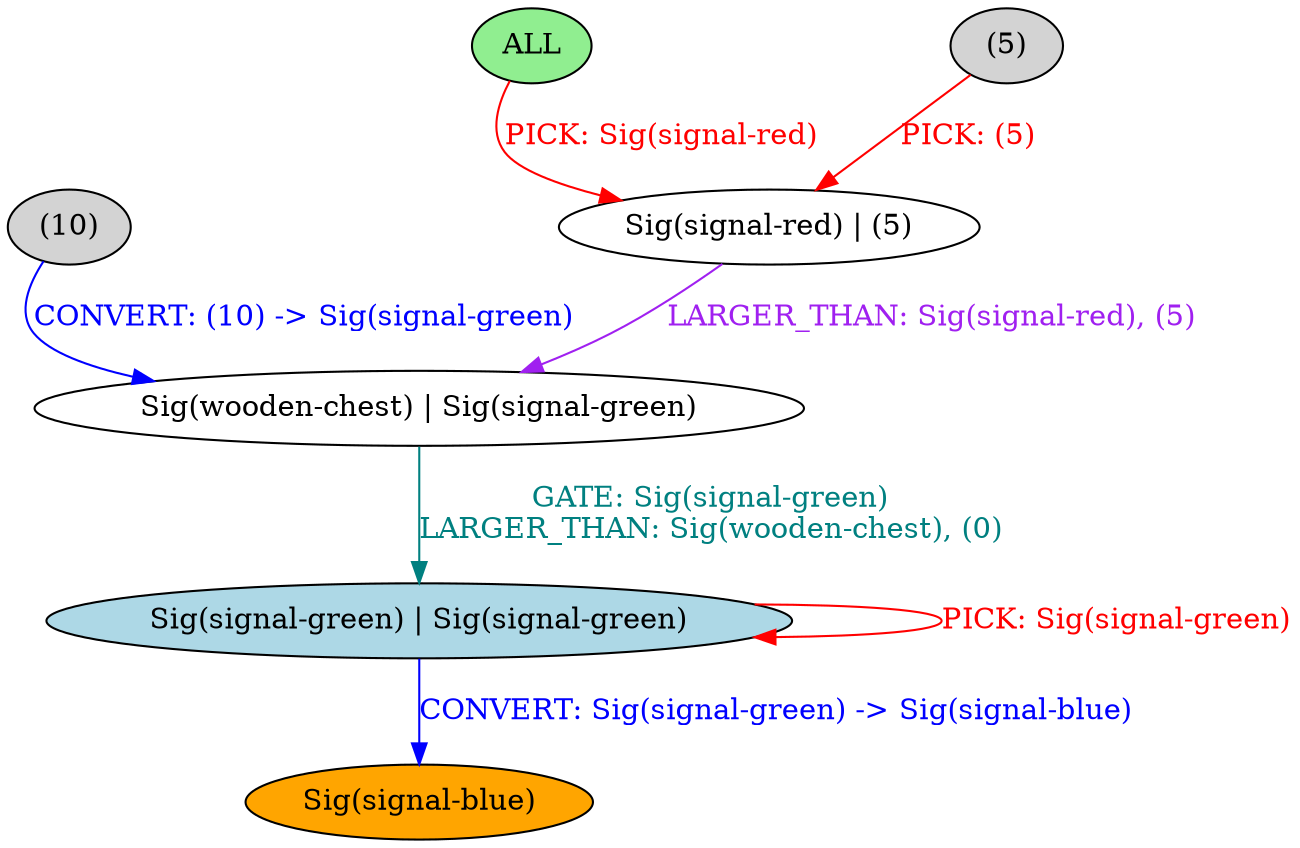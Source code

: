 strict digraph {
	nodesep=1
	4	[style=filled fillcolor=white label="Sig(signal-red) | (5)"]
	7	[style=filled fillcolor=white label="Sig(wooden-chest) | Sig(signal-green)"]
	6	[style=filled fillcolor=lightgray label="(10)"]
	1	[style=filled fillcolor=lightblue label="Sig(signal-green) | Sig(signal-green)"]
	0	[style=filled fillcolor=lightgreen label="ALL"]
	3	[style=filled fillcolor=lightgray label="(5)"]
	8	[style=filled fillcolor=orange label="Sig(signal-blue)"]
	4 -> 7	[label="LARGER_THAN: Sig(signal-red), (5)" color=purple fontcolor=purple]
	7 -> 1	[label="GATE: Sig(signal-green)
LARGER_THAN: Sig(wooden-chest), (0)" color=teal fontcolor=teal]
	6 -> 7	[label="CONVERT: (10) -> Sig(signal-green)" color=blue fontcolor=blue]
	1 -> 1	[label="PICK: Sig(signal-green)" color=red fontcolor=red]
	1 -> 8	[label="CONVERT: Sig(signal-green) -> Sig(signal-blue)" color=blue fontcolor=blue]
	0 -> 4	[label="PICK: Sig(signal-red)" color=red fontcolor=red]
	3 -> 4	[label="PICK: (5)" color=red fontcolor=red]
}


